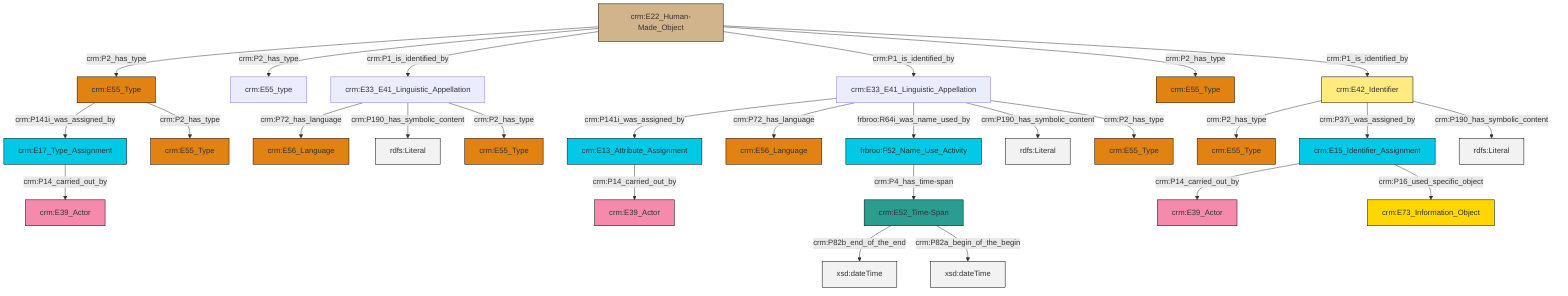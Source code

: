 graph TD
classDef Literal fill:#f2f2f2,stroke:#000000;
classDef CRM_Entity fill:#FFFFFF,stroke:#000000;
classDef Temporal_Entity fill:#00C9E6, stroke:#000000;
classDef Type fill:#E18312, stroke:#000000;
classDef Time-Span fill:#2C9C91, stroke:#000000;
classDef Appellation fill:#FFEB7F, stroke:#000000;
classDef Place fill:#008836, stroke:#000000;
classDef Persistent_Item fill:#B266B2, stroke:#000000;
classDef Conceptual_Object fill:#FFD700, stroke:#000000;
classDef Physical_Thing fill:#D2B48C, stroke:#000000;
classDef Actor fill:#f58aad, stroke:#000000;
classDef PC_Classes fill:#4ce600, stroke:#000000;
classDef Multi fill:#cccccc,stroke:#000000;

0["crm:E15_Identifier_Assignment"]:::Temporal_Entity -->|crm:P14_carried_out_by| 1["crm:E39_Actor"]:::Actor
4["crm:E22_Human-Made_Object"]:::Physical_Thing -->|crm:P2_has_type| 5["crm:E55_Type"]:::Type
8["crm:E33_E41_Linguistic_Appellation"]:::Default -->|crm:P141i_was_assigned_by| 9["crm:E13_Attribute_Assignment"]:::Temporal_Entity
8["crm:E33_E41_Linguistic_Appellation"]:::Default -->|crm:P72_has_language| 10["crm:E56_Language"]:::Type
4["crm:E22_Human-Made_Object"]:::Physical_Thing -->|crm:P2_has_type| 12["crm:E55_type"]:::Default
15["crm:E33_E41_Linguistic_Appellation"]:::Default -->|crm:P72_has_language| 16["crm:E56_Language"]:::Type
17["crm:E42_Identifier"]:::Appellation -->|crm:P2_has_type| 18["crm:E55_Type"]:::Type
21["crm:E52_Time-Span"]:::Time-Span -->|crm:P82b_end_of_the_end| 22[xsd:dateTime]:::Literal
17["crm:E42_Identifier"]:::Appellation -->|crm:P37i_was_assigned_by| 0["crm:E15_Identifier_Assignment"]:::Temporal_Entity
4["crm:E22_Human-Made_Object"]:::Physical_Thing -->|crm:P1_is_identified_by| 15["crm:E33_E41_Linguistic_Appellation"]:::Default
17["crm:E42_Identifier"]:::Appellation -->|crm:P190_has_symbolic_content| 26[rdfs:Literal]:::Literal
9["crm:E13_Attribute_Assignment"]:::Temporal_Entity -->|crm:P14_carried_out_by| 2["crm:E39_Actor"]:::Actor
8["crm:E33_E41_Linguistic_Appellation"]:::Default -->|frbroo:R64i_was_name_used_by| 31["frbroo:F52_Name_Use_Activity"]:::Temporal_Entity
5["crm:E55_Type"]:::Type -->|crm:P141i_was_assigned_by| 32["crm:E17_Type_Assignment"]:::Temporal_Entity
32["crm:E17_Type_Assignment"]:::Temporal_Entity -->|crm:P14_carried_out_by| 29["crm:E39_Actor"]:::Actor
4["crm:E22_Human-Made_Object"]:::Physical_Thing -->|crm:P1_is_identified_by| 8["crm:E33_E41_Linguistic_Appellation"]:::Default
4["crm:E22_Human-Made_Object"]:::Physical_Thing -->|crm:P2_has_type| 35["crm:E55_Type"]:::Type
8["crm:E33_E41_Linguistic_Appellation"]:::Default -->|crm:P190_has_symbolic_content| 41[rdfs:Literal]:::Literal
15["crm:E33_E41_Linguistic_Appellation"]:::Default -->|crm:P190_has_symbolic_content| 43[rdfs:Literal]:::Literal
31["frbroo:F52_Name_Use_Activity"]:::Temporal_Entity -->|crm:P4_has_time-span| 21["crm:E52_Time-Span"]:::Time-Span
4["crm:E22_Human-Made_Object"]:::Physical_Thing -->|crm:P1_is_identified_by| 17["crm:E42_Identifier"]:::Appellation
21["crm:E52_Time-Span"]:::Time-Span -->|crm:P82a_begin_of_the_begin| 44[xsd:dateTime]:::Literal
0["crm:E15_Identifier_Assignment"]:::Temporal_Entity -->|crm:P16_used_specific_object| 23["crm:E73_Information_Object"]:::Conceptual_Object
5["crm:E55_Type"]:::Type -->|crm:P2_has_type| 19["crm:E55_Type"]:::Type
15["crm:E33_E41_Linguistic_Appellation"]:::Default -->|crm:P2_has_type| 6["crm:E55_Type"]:::Type
8["crm:E33_E41_Linguistic_Appellation"]:::Default -->|crm:P2_has_type| 45["crm:E55_Type"]:::Type